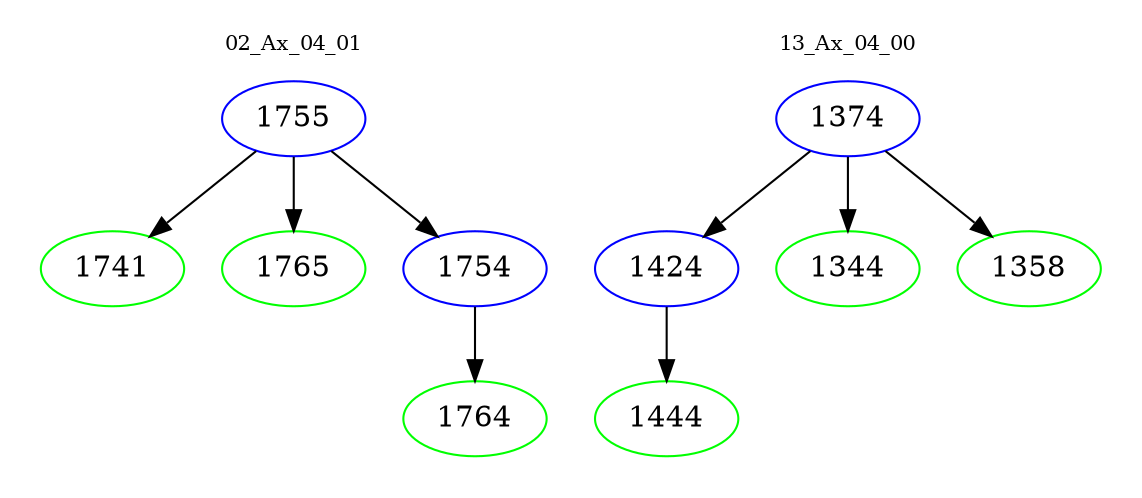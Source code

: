 digraph{
subgraph cluster_0 {
color = white
label = "02_Ax_04_01";
fontsize=10;
T0_1755 [label="1755", color="blue"]
T0_1755 -> T0_1741 [color="black"]
T0_1741 [label="1741", color="green"]
T0_1755 -> T0_1765 [color="black"]
T0_1765 [label="1765", color="green"]
T0_1755 -> T0_1754 [color="black"]
T0_1754 [label="1754", color="blue"]
T0_1754 -> T0_1764 [color="black"]
T0_1764 [label="1764", color="green"]
}
subgraph cluster_1 {
color = white
label = "13_Ax_04_00";
fontsize=10;
T1_1374 [label="1374", color="blue"]
T1_1374 -> T1_1424 [color="black"]
T1_1424 [label="1424", color="blue"]
T1_1424 -> T1_1444 [color="black"]
T1_1444 [label="1444", color="green"]
T1_1374 -> T1_1344 [color="black"]
T1_1344 [label="1344", color="green"]
T1_1374 -> T1_1358 [color="black"]
T1_1358 [label="1358", color="green"]
}
}
